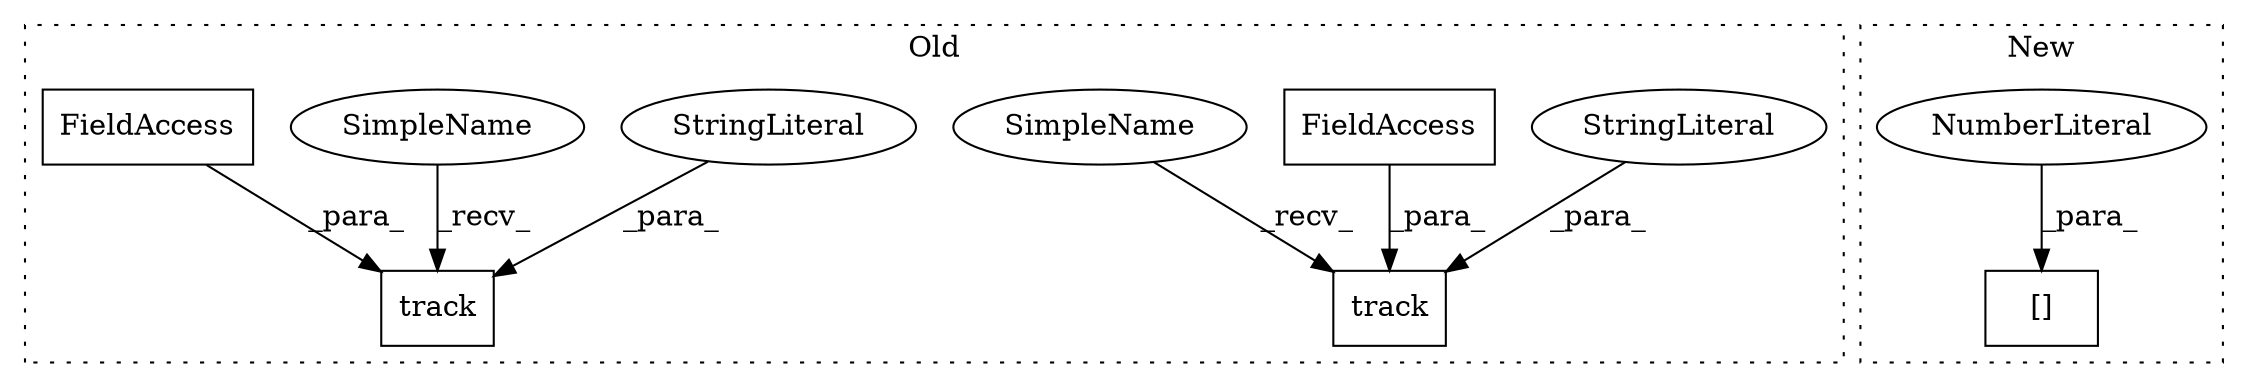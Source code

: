 digraph G {
subgraph cluster0 {
1 [label="track" a="32" s="5563,5607" l="6,1" shape="box"];
4 [label="StringLiteral" a="45" s="5569" l="14" shape="ellipse"];
5 [label="track" a="32" s="5767,5801" l="6,1" shape="box"];
6 [label="StringLiteral" a="45" s="5773" l="12" shape="ellipse"];
7 [label="FieldAccess" a="22" s="5786" l="6" shape="box"];
8 [label="SimpleName" a="42" s="5552" l="10" shape="ellipse"];
9 [label="SimpleName" a="42" s="5756" l="10" shape="ellipse"];
10 [label="FieldAccess" a="22" s="5584" l="14" shape="box"];
label = "Old";
style="dotted";
}
subgraph cluster1 {
2 [label="[]" a="2" s="2370,2376" l="5,1" shape="box"];
3 [label="NumberLiteral" a="34" s="2375" l="1" shape="ellipse"];
label = "New";
style="dotted";
}
3 -> 2 [label="_para_"];
4 -> 1 [label="_para_"];
6 -> 5 [label="_para_"];
7 -> 5 [label="_para_"];
8 -> 1 [label="_recv_"];
9 -> 5 [label="_recv_"];
10 -> 1 [label="_para_"];
}
